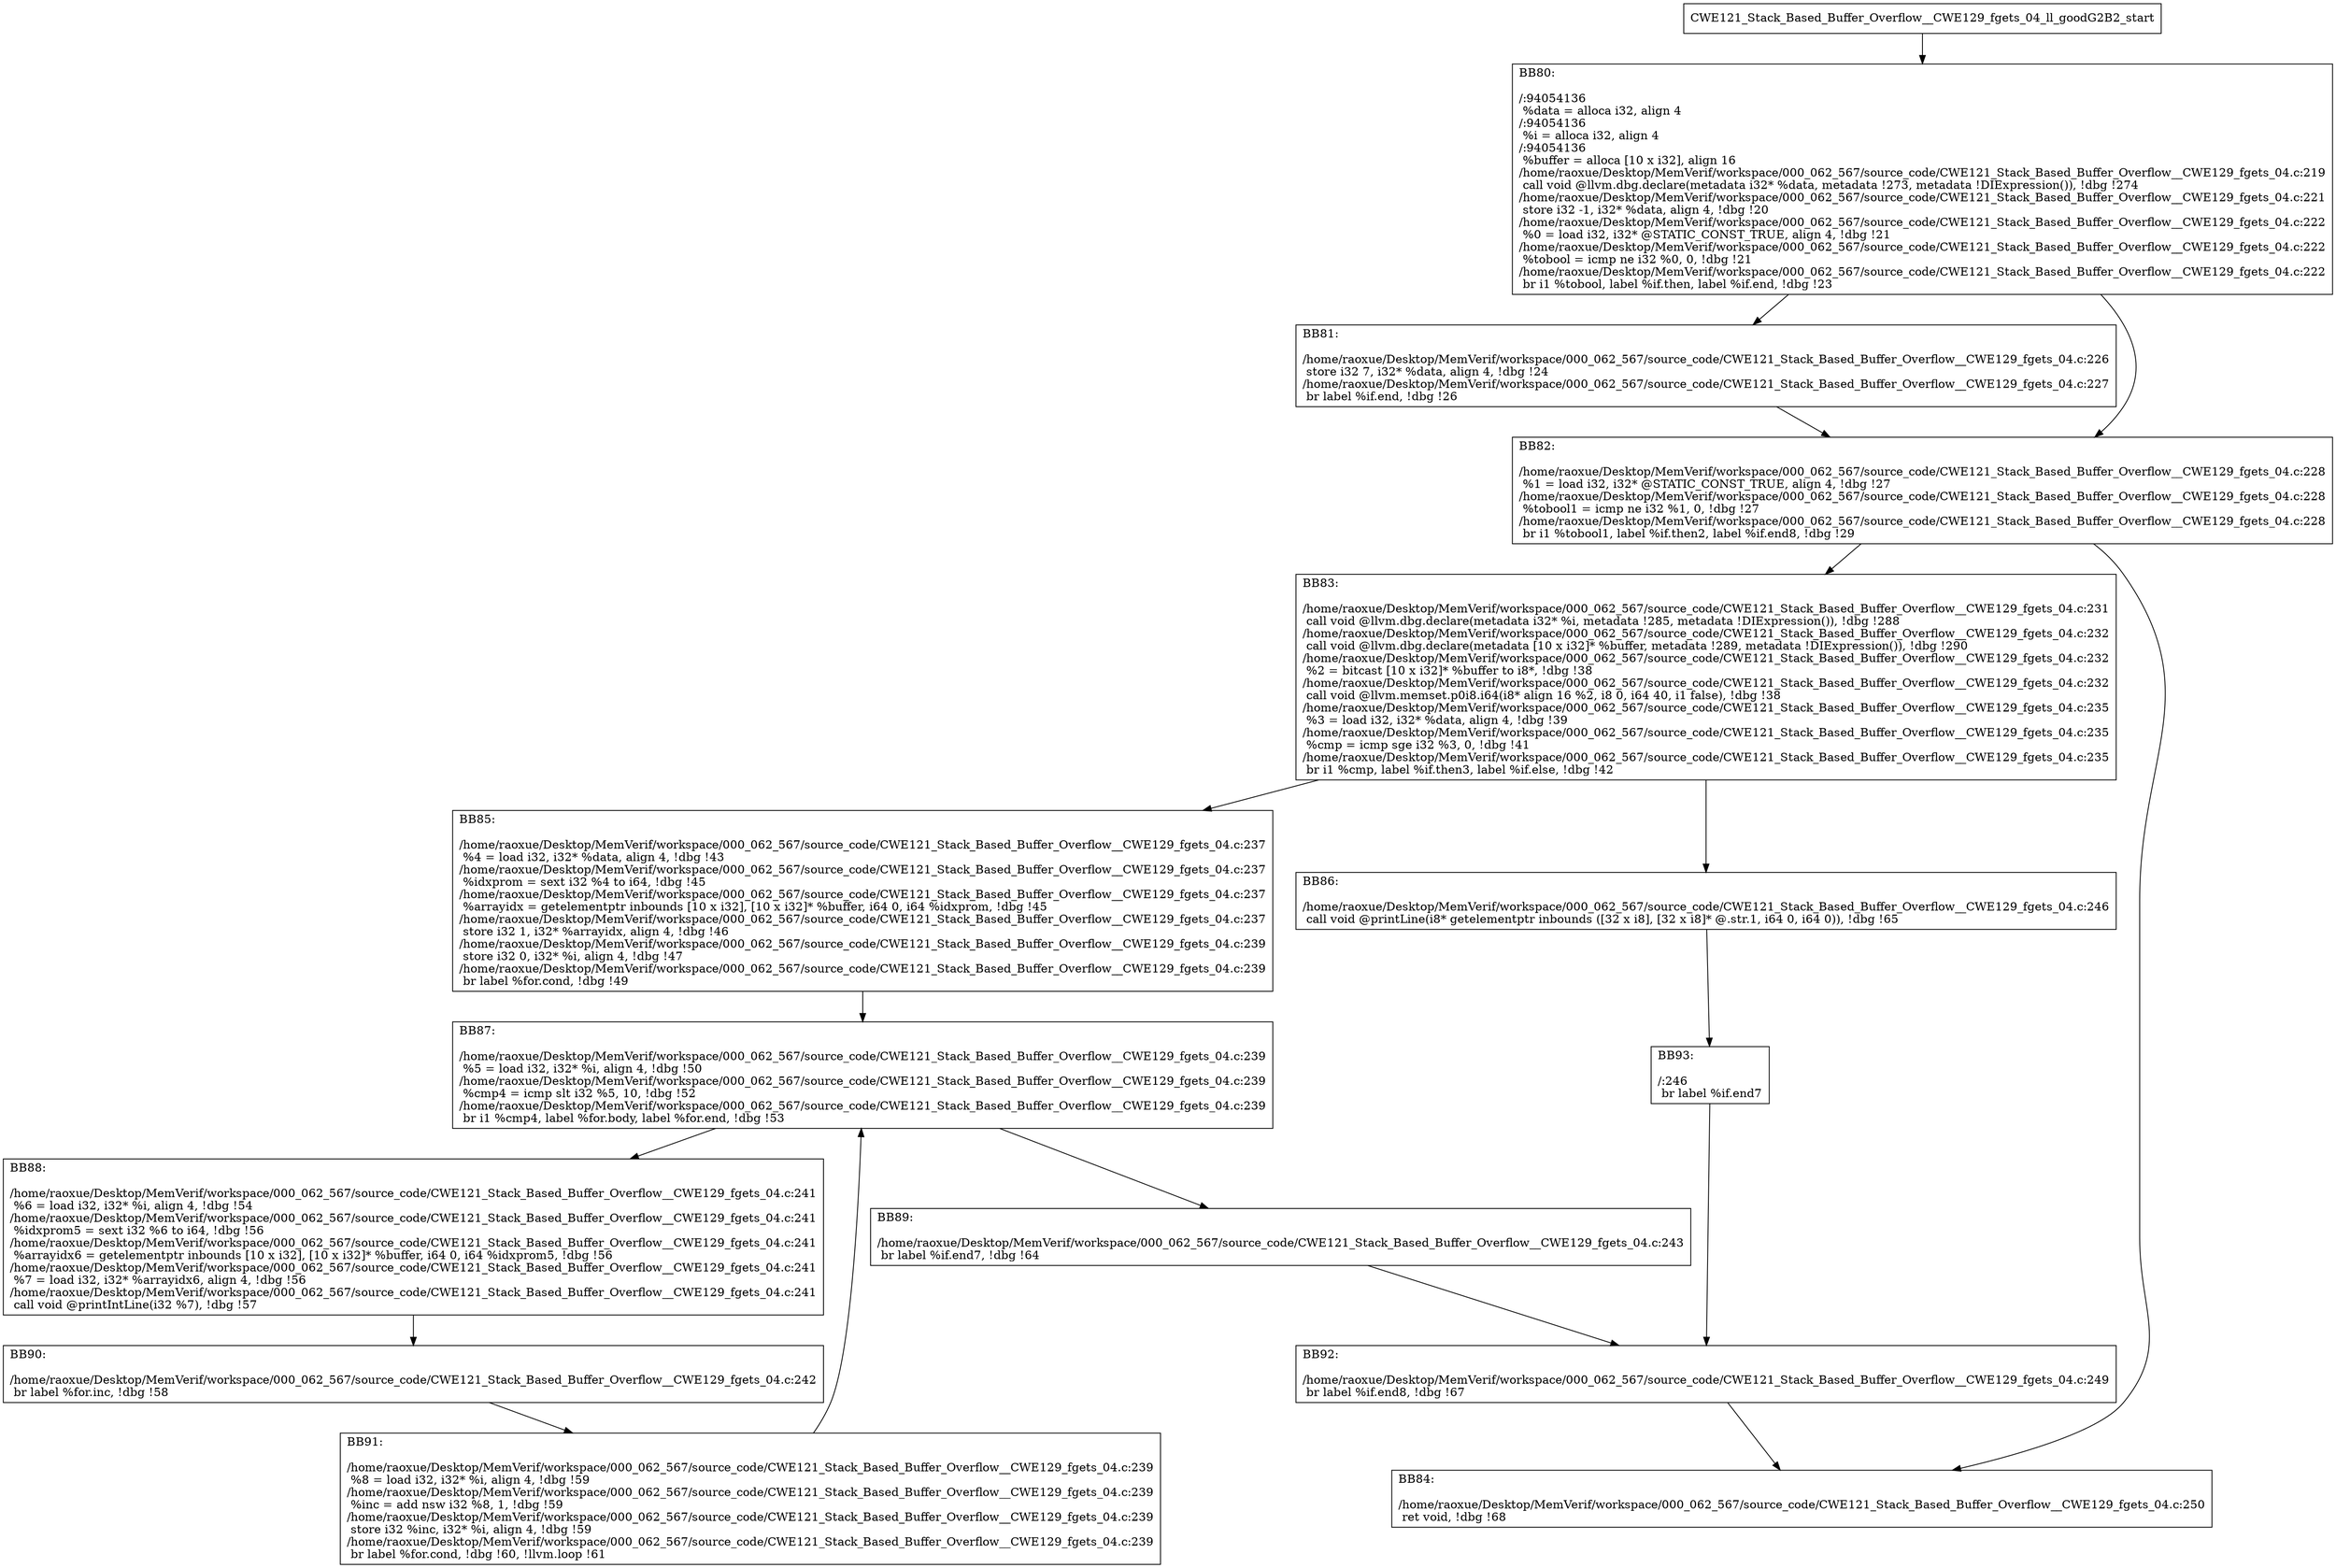 digraph "CFG for'CWE121_Stack_Based_Buffer_Overflow__CWE129_fgets_04_ll_goodG2B2' function" {
	BBCWE121_Stack_Based_Buffer_Overflow__CWE129_fgets_04_ll_goodG2B2_start[shape=record,label="{CWE121_Stack_Based_Buffer_Overflow__CWE129_fgets_04_ll_goodG2B2_start}"];
	BBCWE121_Stack_Based_Buffer_Overflow__CWE129_fgets_04_ll_goodG2B2_start-> CWE121_Stack_Based_Buffer_Overflow__CWE129_fgets_04_ll_goodG2B2BB80;
	CWE121_Stack_Based_Buffer_Overflow__CWE129_fgets_04_ll_goodG2B2BB80 [shape=record, label="{BB80:\l\l/:94054136\l
  %data = alloca i32, align 4\l
/:94054136\l
  %i = alloca i32, align 4\l
/:94054136\l
  %buffer = alloca [10 x i32], align 16\l
/home/raoxue/Desktop/MemVerif/workspace/000_062_567/source_code/CWE121_Stack_Based_Buffer_Overflow__CWE129_fgets_04.c:219\l
  call void @llvm.dbg.declare(metadata i32* %data, metadata !273, metadata !DIExpression()), !dbg !274\l
/home/raoxue/Desktop/MemVerif/workspace/000_062_567/source_code/CWE121_Stack_Based_Buffer_Overflow__CWE129_fgets_04.c:221\l
  store i32 -1, i32* %data, align 4, !dbg !20\l
/home/raoxue/Desktop/MemVerif/workspace/000_062_567/source_code/CWE121_Stack_Based_Buffer_Overflow__CWE129_fgets_04.c:222\l
  %0 = load i32, i32* @STATIC_CONST_TRUE, align 4, !dbg !21\l
/home/raoxue/Desktop/MemVerif/workspace/000_062_567/source_code/CWE121_Stack_Based_Buffer_Overflow__CWE129_fgets_04.c:222\l
  %tobool = icmp ne i32 %0, 0, !dbg !21\l
/home/raoxue/Desktop/MemVerif/workspace/000_062_567/source_code/CWE121_Stack_Based_Buffer_Overflow__CWE129_fgets_04.c:222\l
  br i1 %tobool, label %if.then, label %if.end, !dbg !23\l
}"];
	CWE121_Stack_Based_Buffer_Overflow__CWE129_fgets_04_ll_goodG2B2BB80-> CWE121_Stack_Based_Buffer_Overflow__CWE129_fgets_04_ll_goodG2B2BB81;
	CWE121_Stack_Based_Buffer_Overflow__CWE129_fgets_04_ll_goodG2B2BB80-> CWE121_Stack_Based_Buffer_Overflow__CWE129_fgets_04_ll_goodG2B2BB82;
	CWE121_Stack_Based_Buffer_Overflow__CWE129_fgets_04_ll_goodG2B2BB81 [shape=record, label="{BB81:\l\l/home/raoxue/Desktop/MemVerif/workspace/000_062_567/source_code/CWE121_Stack_Based_Buffer_Overflow__CWE129_fgets_04.c:226\l
  store i32 7, i32* %data, align 4, !dbg !24\l
/home/raoxue/Desktop/MemVerif/workspace/000_062_567/source_code/CWE121_Stack_Based_Buffer_Overflow__CWE129_fgets_04.c:227\l
  br label %if.end, !dbg !26\l
}"];
	CWE121_Stack_Based_Buffer_Overflow__CWE129_fgets_04_ll_goodG2B2BB81-> CWE121_Stack_Based_Buffer_Overflow__CWE129_fgets_04_ll_goodG2B2BB82;
	CWE121_Stack_Based_Buffer_Overflow__CWE129_fgets_04_ll_goodG2B2BB82 [shape=record, label="{BB82:\l\l/home/raoxue/Desktop/MemVerif/workspace/000_062_567/source_code/CWE121_Stack_Based_Buffer_Overflow__CWE129_fgets_04.c:228\l
  %1 = load i32, i32* @STATIC_CONST_TRUE, align 4, !dbg !27\l
/home/raoxue/Desktop/MemVerif/workspace/000_062_567/source_code/CWE121_Stack_Based_Buffer_Overflow__CWE129_fgets_04.c:228\l
  %tobool1 = icmp ne i32 %1, 0, !dbg !27\l
/home/raoxue/Desktop/MemVerif/workspace/000_062_567/source_code/CWE121_Stack_Based_Buffer_Overflow__CWE129_fgets_04.c:228\l
  br i1 %tobool1, label %if.then2, label %if.end8, !dbg !29\l
}"];
	CWE121_Stack_Based_Buffer_Overflow__CWE129_fgets_04_ll_goodG2B2BB82-> CWE121_Stack_Based_Buffer_Overflow__CWE129_fgets_04_ll_goodG2B2BB83;
	CWE121_Stack_Based_Buffer_Overflow__CWE129_fgets_04_ll_goodG2B2BB82-> CWE121_Stack_Based_Buffer_Overflow__CWE129_fgets_04_ll_goodG2B2BB84;
	CWE121_Stack_Based_Buffer_Overflow__CWE129_fgets_04_ll_goodG2B2BB83 [shape=record, label="{BB83:\l\l/home/raoxue/Desktop/MemVerif/workspace/000_062_567/source_code/CWE121_Stack_Based_Buffer_Overflow__CWE129_fgets_04.c:231\l
  call void @llvm.dbg.declare(metadata i32* %i, metadata !285, metadata !DIExpression()), !dbg !288\l
/home/raoxue/Desktop/MemVerif/workspace/000_062_567/source_code/CWE121_Stack_Based_Buffer_Overflow__CWE129_fgets_04.c:232\l
  call void @llvm.dbg.declare(metadata [10 x i32]* %buffer, metadata !289, metadata !DIExpression()), !dbg !290\l
/home/raoxue/Desktop/MemVerif/workspace/000_062_567/source_code/CWE121_Stack_Based_Buffer_Overflow__CWE129_fgets_04.c:232\l
  %2 = bitcast [10 x i32]* %buffer to i8*, !dbg !38\l
/home/raoxue/Desktop/MemVerif/workspace/000_062_567/source_code/CWE121_Stack_Based_Buffer_Overflow__CWE129_fgets_04.c:232\l
  call void @llvm.memset.p0i8.i64(i8* align 16 %2, i8 0, i64 40, i1 false), !dbg !38\l
/home/raoxue/Desktop/MemVerif/workspace/000_062_567/source_code/CWE121_Stack_Based_Buffer_Overflow__CWE129_fgets_04.c:235\l
  %3 = load i32, i32* %data, align 4, !dbg !39\l
/home/raoxue/Desktop/MemVerif/workspace/000_062_567/source_code/CWE121_Stack_Based_Buffer_Overflow__CWE129_fgets_04.c:235\l
  %cmp = icmp sge i32 %3, 0, !dbg !41\l
/home/raoxue/Desktop/MemVerif/workspace/000_062_567/source_code/CWE121_Stack_Based_Buffer_Overflow__CWE129_fgets_04.c:235\l
  br i1 %cmp, label %if.then3, label %if.else, !dbg !42\l
}"];
	CWE121_Stack_Based_Buffer_Overflow__CWE129_fgets_04_ll_goodG2B2BB83-> CWE121_Stack_Based_Buffer_Overflow__CWE129_fgets_04_ll_goodG2B2BB85;
	CWE121_Stack_Based_Buffer_Overflow__CWE129_fgets_04_ll_goodG2B2BB83-> CWE121_Stack_Based_Buffer_Overflow__CWE129_fgets_04_ll_goodG2B2BB86;
	CWE121_Stack_Based_Buffer_Overflow__CWE129_fgets_04_ll_goodG2B2BB85 [shape=record, label="{BB85:\l\l/home/raoxue/Desktop/MemVerif/workspace/000_062_567/source_code/CWE121_Stack_Based_Buffer_Overflow__CWE129_fgets_04.c:237\l
  %4 = load i32, i32* %data, align 4, !dbg !43\l
/home/raoxue/Desktop/MemVerif/workspace/000_062_567/source_code/CWE121_Stack_Based_Buffer_Overflow__CWE129_fgets_04.c:237\l
  %idxprom = sext i32 %4 to i64, !dbg !45\l
/home/raoxue/Desktop/MemVerif/workspace/000_062_567/source_code/CWE121_Stack_Based_Buffer_Overflow__CWE129_fgets_04.c:237\l
  %arrayidx = getelementptr inbounds [10 x i32], [10 x i32]* %buffer, i64 0, i64 %idxprom, !dbg !45\l
/home/raoxue/Desktop/MemVerif/workspace/000_062_567/source_code/CWE121_Stack_Based_Buffer_Overflow__CWE129_fgets_04.c:237\l
  store i32 1, i32* %arrayidx, align 4, !dbg !46\l
/home/raoxue/Desktop/MemVerif/workspace/000_062_567/source_code/CWE121_Stack_Based_Buffer_Overflow__CWE129_fgets_04.c:239\l
  store i32 0, i32* %i, align 4, !dbg !47\l
/home/raoxue/Desktop/MemVerif/workspace/000_062_567/source_code/CWE121_Stack_Based_Buffer_Overflow__CWE129_fgets_04.c:239\l
  br label %for.cond, !dbg !49\l
}"];
	CWE121_Stack_Based_Buffer_Overflow__CWE129_fgets_04_ll_goodG2B2BB85-> CWE121_Stack_Based_Buffer_Overflow__CWE129_fgets_04_ll_goodG2B2BB87;
	CWE121_Stack_Based_Buffer_Overflow__CWE129_fgets_04_ll_goodG2B2BB87 [shape=record, label="{BB87:\l\l/home/raoxue/Desktop/MemVerif/workspace/000_062_567/source_code/CWE121_Stack_Based_Buffer_Overflow__CWE129_fgets_04.c:239\l
  %5 = load i32, i32* %i, align 4, !dbg !50\l
/home/raoxue/Desktop/MemVerif/workspace/000_062_567/source_code/CWE121_Stack_Based_Buffer_Overflow__CWE129_fgets_04.c:239\l
  %cmp4 = icmp slt i32 %5, 10, !dbg !52\l
/home/raoxue/Desktop/MemVerif/workspace/000_062_567/source_code/CWE121_Stack_Based_Buffer_Overflow__CWE129_fgets_04.c:239\l
  br i1 %cmp4, label %for.body, label %for.end, !dbg !53\l
}"];
	CWE121_Stack_Based_Buffer_Overflow__CWE129_fgets_04_ll_goodG2B2BB87-> CWE121_Stack_Based_Buffer_Overflow__CWE129_fgets_04_ll_goodG2B2BB88;
	CWE121_Stack_Based_Buffer_Overflow__CWE129_fgets_04_ll_goodG2B2BB87-> CWE121_Stack_Based_Buffer_Overflow__CWE129_fgets_04_ll_goodG2B2BB89;
	CWE121_Stack_Based_Buffer_Overflow__CWE129_fgets_04_ll_goodG2B2BB88 [shape=record, label="{BB88:\l\l/home/raoxue/Desktop/MemVerif/workspace/000_062_567/source_code/CWE121_Stack_Based_Buffer_Overflow__CWE129_fgets_04.c:241\l
  %6 = load i32, i32* %i, align 4, !dbg !54\l
/home/raoxue/Desktop/MemVerif/workspace/000_062_567/source_code/CWE121_Stack_Based_Buffer_Overflow__CWE129_fgets_04.c:241\l
  %idxprom5 = sext i32 %6 to i64, !dbg !56\l
/home/raoxue/Desktop/MemVerif/workspace/000_062_567/source_code/CWE121_Stack_Based_Buffer_Overflow__CWE129_fgets_04.c:241\l
  %arrayidx6 = getelementptr inbounds [10 x i32], [10 x i32]* %buffer, i64 0, i64 %idxprom5, !dbg !56\l
/home/raoxue/Desktop/MemVerif/workspace/000_062_567/source_code/CWE121_Stack_Based_Buffer_Overflow__CWE129_fgets_04.c:241\l
  %7 = load i32, i32* %arrayidx6, align 4, !dbg !56\l
/home/raoxue/Desktop/MemVerif/workspace/000_062_567/source_code/CWE121_Stack_Based_Buffer_Overflow__CWE129_fgets_04.c:241\l
  call void @printIntLine(i32 %7), !dbg !57\l
}"];
	CWE121_Stack_Based_Buffer_Overflow__CWE129_fgets_04_ll_goodG2B2BB88-> CWE121_Stack_Based_Buffer_Overflow__CWE129_fgets_04_ll_goodG2B2BB90;
	CWE121_Stack_Based_Buffer_Overflow__CWE129_fgets_04_ll_goodG2B2BB90 [shape=record, label="{BB90:\l\l/home/raoxue/Desktop/MemVerif/workspace/000_062_567/source_code/CWE121_Stack_Based_Buffer_Overflow__CWE129_fgets_04.c:242\l
  br label %for.inc, !dbg !58\l
}"];
	CWE121_Stack_Based_Buffer_Overflow__CWE129_fgets_04_ll_goodG2B2BB90-> CWE121_Stack_Based_Buffer_Overflow__CWE129_fgets_04_ll_goodG2B2BB91;
	CWE121_Stack_Based_Buffer_Overflow__CWE129_fgets_04_ll_goodG2B2BB91 [shape=record, label="{BB91:\l\l/home/raoxue/Desktop/MemVerif/workspace/000_062_567/source_code/CWE121_Stack_Based_Buffer_Overflow__CWE129_fgets_04.c:239\l
  %8 = load i32, i32* %i, align 4, !dbg !59\l
/home/raoxue/Desktop/MemVerif/workspace/000_062_567/source_code/CWE121_Stack_Based_Buffer_Overflow__CWE129_fgets_04.c:239\l
  %inc = add nsw i32 %8, 1, !dbg !59\l
/home/raoxue/Desktop/MemVerif/workspace/000_062_567/source_code/CWE121_Stack_Based_Buffer_Overflow__CWE129_fgets_04.c:239\l
  store i32 %inc, i32* %i, align 4, !dbg !59\l
/home/raoxue/Desktop/MemVerif/workspace/000_062_567/source_code/CWE121_Stack_Based_Buffer_Overflow__CWE129_fgets_04.c:239\l
  br label %for.cond, !dbg !60, !llvm.loop !61\l
}"];
	CWE121_Stack_Based_Buffer_Overflow__CWE129_fgets_04_ll_goodG2B2BB91-> CWE121_Stack_Based_Buffer_Overflow__CWE129_fgets_04_ll_goodG2B2BB87;
	CWE121_Stack_Based_Buffer_Overflow__CWE129_fgets_04_ll_goodG2B2BB89 [shape=record, label="{BB89:\l\l/home/raoxue/Desktop/MemVerif/workspace/000_062_567/source_code/CWE121_Stack_Based_Buffer_Overflow__CWE129_fgets_04.c:243\l
  br label %if.end7, !dbg !64\l
}"];
	CWE121_Stack_Based_Buffer_Overflow__CWE129_fgets_04_ll_goodG2B2BB89-> CWE121_Stack_Based_Buffer_Overflow__CWE129_fgets_04_ll_goodG2B2BB92;
	CWE121_Stack_Based_Buffer_Overflow__CWE129_fgets_04_ll_goodG2B2BB86 [shape=record, label="{BB86:\l\l/home/raoxue/Desktop/MemVerif/workspace/000_062_567/source_code/CWE121_Stack_Based_Buffer_Overflow__CWE129_fgets_04.c:246\l
  call void @printLine(i8* getelementptr inbounds ([32 x i8], [32 x i8]* @.str.1, i64 0, i64 0)), !dbg !65\l
}"];
	CWE121_Stack_Based_Buffer_Overflow__CWE129_fgets_04_ll_goodG2B2BB86-> CWE121_Stack_Based_Buffer_Overflow__CWE129_fgets_04_ll_goodG2B2BB93;
	CWE121_Stack_Based_Buffer_Overflow__CWE129_fgets_04_ll_goodG2B2BB93 [shape=record, label="{BB93:\l\l/:246\l
  br label %if.end7\l
}"];
	CWE121_Stack_Based_Buffer_Overflow__CWE129_fgets_04_ll_goodG2B2BB93-> CWE121_Stack_Based_Buffer_Overflow__CWE129_fgets_04_ll_goodG2B2BB92;
	CWE121_Stack_Based_Buffer_Overflow__CWE129_fgets_04_ll_goodG2B2BB92 [shape=record, label="{BB92:\l\l/home/raoxue/Desktop/MemVerif/workspace/000_062_567/source_code/CWE121_Stack_Based_Buffer_Overflow__CWE129_fgets_04.c:249\l
  br label %if.end8, !dbg !67\l
}"];
	CWE121_Stack_Based_Buffer_Overflow__CWE129_fgets_04_ll_goodG2B2BB92-> CWE121_Stack_Based_Buffer_Overflow__CWE129_fgets_04_ll_goodG2B2BB84;
	CWE121_Stack_Based_Buffer_Overflow__CWE129_fgets_04_ll_goodG2B2BB84 [shape=record, label="{BB84:\l\l/home/raoxue/Desktop/MemVerif/workspace/000_062_567/source_code/CWE121_Stack_Based_Buffer_Overflow__CWE129_fgets_04.c:250\l
  ret void, !dbg !68\l
}"];
}
